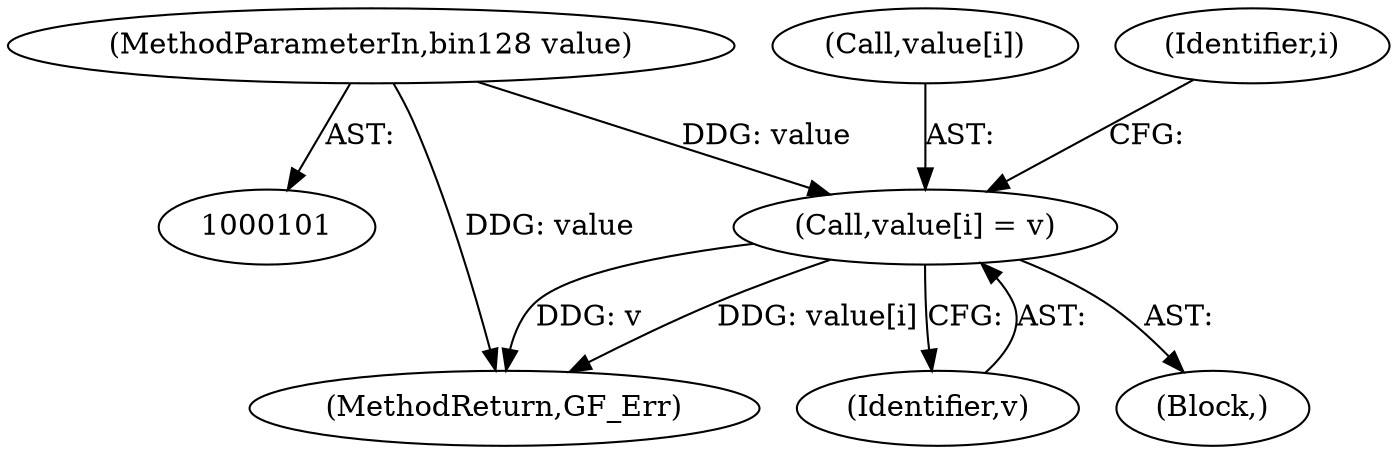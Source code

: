 digraph "0_gpac_f36525c5beafb78959c3a07d6622c9028de348da@array" {
"1000178" [label="(Call,value[i] = v)"];
"1000103" [label="(MethodParameterIn,bin128 value)"];
"1000208" [label="(MethodReturn,GF_Err)"];
"1000182" [label="(Identifier,v)"];
"1000179" [label="(Call,value[i])"];
"1000141" [label="(Block,)"];
"1000178" [label="(Call,value[i] = v)"];
"1000103" [label="(MethodParameterIn,bin128 value)"];
"1000184" [label="(Identifier,i)"];
"1000178" -> "1000141"  [label="AST: "];
"1000178" -> "1000182"  [label="CFG: "];
"1000179" -> "1000178"  [label="AST: "];
"1000182" -> "1000178"  [label="AST: "];
"1000184" -> "1000178"  [label="CFG: "];
"1000178" -> "1000208"  [label="DDG: value[i]"];
"1000178" -> "1000208"  [label="DDG: v"];
"1000103" -> "1000178"  [label="DDG: value"];
"1000103" -> "1000101"  [label="AST: "];
"1000103" -> "1000208"  [label="DDG: value"];
}
